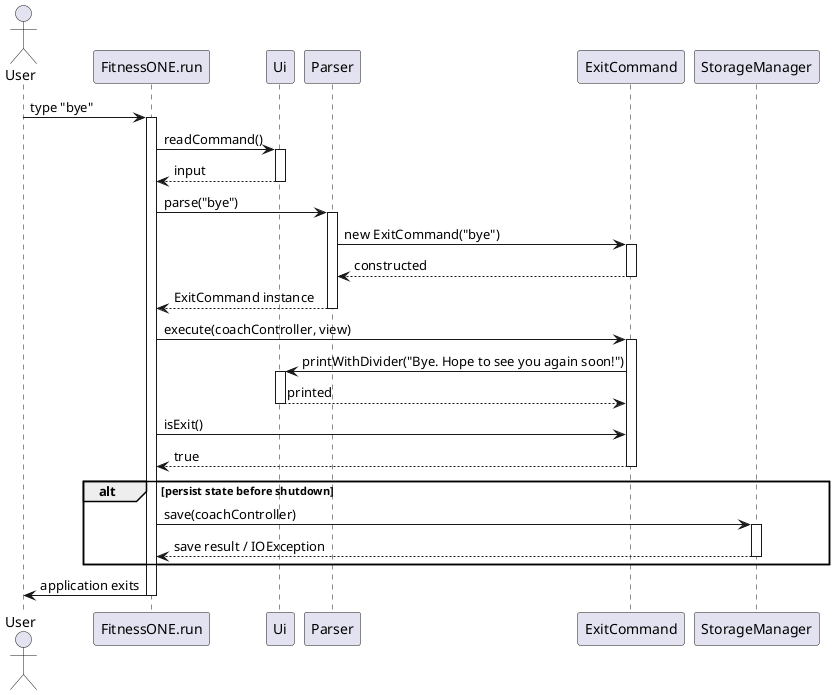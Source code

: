 @startuml
actor User
participant FitnessONE as "FitnessONE.run"
participant Ui as "Ui"
participant Parser as "Parser"
participant ExitCmd as "ExitCommand"
participant Storage as "StorageManager"

User -> FitnessONE : type "bye"
activate FitnessONE

FitnessONE -> Ui : readCommand()
activate Ui
Ui --> FitnessONE : input
deactivate Ui

FitnessONE -> Parser : parse("bye")
activate Parser
' Parser constructs the command so the activation bar is attached to the command header
Parser -> ExitCmd ++ : new ExitCommand("bye")
ExitCmd --> Parser -- : constructed
Parser --> FitnessONE : ExitCommand instance
deactivate Parser

FitnessONE -> ExitCmd : execute(coachController, view)
activate ExitCmd

ExitCmd -> Ui : printWithDivider("Bye. Hope to see you again soon!")
activate Ui
Ui --> ExitCmd : printed
deactivate Ui

FitnessONE -> ExitCmd : isExit()
ExitCmd --> FitnessONE : true

deactivate ExitCmd

alt persist state before shutdown
    FitnessONE -> Storage : save(coachController)
    activate Storage
    Storage --> FitnessONE : save result / IOException
    deactivate Storage
end

FitnessONE -> User : application exits
deactivate FitnessONE
@enduml
